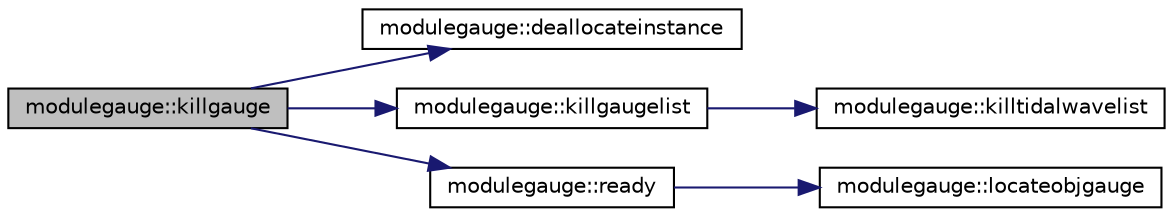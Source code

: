 digraph "modulegauge::killgauge"
{
 // LATEX_PDF_SIZE
  edge [fontname="Helvetica",fontsize="10",labelfontname="Helvetica",labelfontsize="10"];
  node [fontname="Helvetica",fontsize="10",shape=record];
  rankdir="LR";
  Node1 [label="modulegauge::killgauge",height=0.2,width=0.4,color="black", fillcolor="grey75", style="filled", fontcolor="black",tooltip=" "];
  Node1 -> Node2 [color="midnightblue",fontsize="10",style="solid",fontname="Helvetica"];
  Node2 [label="modulegauge::deallocateinstance",height=0.2,width=0.4,color="black", fillcolor="white", style="filled",URL="$namespacemodulegauge.html#a9e3c4492d77966e5e963fad0f376379f",tooltip=" "];
  Node1 -> Node3 [color="midnightblue",fontsize="10",style="solid",fontname="Helvetica"];
  Node3 [label="modulegauge::killgaugelist",height=0.2,width=0.4,color="black", fillcolor="white", style="filled",URL="$namespacemodulegauge.html#a773a918cd865d16ad9720682f4f76009",tooltip=" "];
  Node3 -> Node4 [color="midnightblue",fontsize="10",style="solid",fontname="Helvetica"];
  Node4 [label="modulegauge::killtidalwavelist",height=0.2,width=0.4,color="black", fillcolor="white", style="filled",URL="$namespacemodulegauge.html#acb5358a89d47698a9abd5cea060b0cc8",tooltip=" "];
  Node1 -> Node5 [color="midnightblue",fontsize="10",style="solid",fontname="Helvetica"];
  Node5 [label="modulegauge::ready",height=0.2,width=0.4,color="black", fillcolor="white", style="filled",URL="$namespacemodulegauge.html#a8ece20a220d6beae6919846687d6fe8f",tooltip=" "];
  Node5 -> Node6 [color="midnightblue",fontsize="10",style="solid",fontname="Helvetica"];
  Node6 [label="modulegauge::locateobjgauge",height=0.2,width=0.4,color="black", fillcolor="white", style="filled",URL="$namespacemodulegauge.html#ad450a5738058992462096cd7d19b5a94",tooltip=" "];
}
